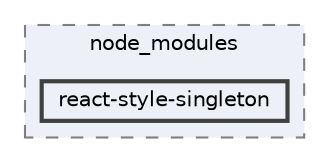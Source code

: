 digraph "C:/Users/arisc/OneDrive/Documents/GitHub/FINAL/EcoEats-Project/node_modules/react-style-singleton"
{
 // LATEX_PDF_SIZE
  bgcolor="transparent";
  edge [fontname=Helvetica,fontsize=10,labelfontname=Helvetica,labelfontsize=10];
  node [fontname=Helvetica,fontsize=10,shape=box,height=0.2,width=0.4];
  compound=true
  subgraph clusterdir_5091f2b68170d33f954320199e2fed0a {
    graph [ bgcolor="#edf0f7", pencolor="grey50", label="node_modules", fontname=Helvetica,fontsize=10 style="filled,dashed", URL="dir_5091f2b68170d33f954320199e2fed0a.html",tooltip=""]
  dir_a5034b7734c17a787b0340cdeef38b28 [label="react-style-singleton", fillcolor="#edf0f7", color="grey25", style="filled,bold", URL="dir_a5034b7734c17a787b0340cdeef38b28.html",tooltip=""];
  }
}
